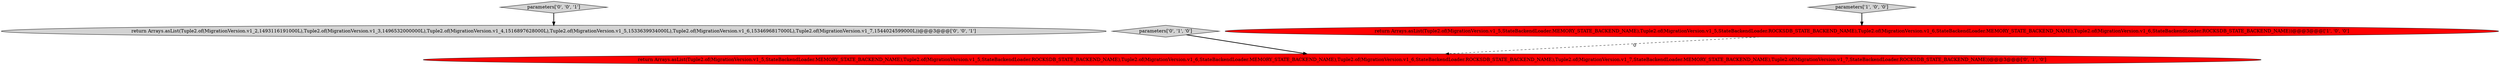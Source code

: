 digraph {
5 [style = filled, label = "parameters['0', '0', '1']", fillcolor = lightgray, shape = diamond image = "AAA0AAABBB3BBB"];
4 [style = filled, label = "return Arrays.asList(Tuple2.of(MigrationVersion.v1_2,1493116191000L),Tuple2.of(MigrationVersion.v1_3,1496532000000L),Tuple2.of(MigrationVersion.v1_4,1516897628000L),Tuple2.of(MigrationVersion.v1_5,1533639934000L),Tuple2.of(MigrationVersion.v1_6,1534696817000L),Tuple2.of(MigrationVersion.v1_7,1544024599000L))@@@3@@@['0', '0', '1']", fillcolor = lightgray, shape = ellipse image = "AAA0AAABBB3BBB"];
3 [style = filled, label = "return Arrays.asList(Tuple2.of(MigrationVersion.v1_5,StateBackendLoader.MEMORY_STATE_BACKEND_NAME),Tuple2.of(MigrationVersion.v1_5,StateBackendLoader.ROCKSDB_STATE_BACKEND_NAME),Tuple2.of(MigrationVersion.v1_6,StateBackendLoader.MEMORY_STATE_BACKEND_NAME),Tuple2.of(MigrationVersion.v1_6,StateBackendLoader.ROCKSDB_STATE_BACKEND_NAME),Tuple2.of(MigrationVersion.v1_7,StateBackendLoader.MEMORY_STATE_BACKEND_NAME),Tuple2.of(MigrationVersion.v1_7,StateBackendLoader.ROCKSDB_STATE_BACKEND_NAME))@@@3@@@['0', '1', '0']", fillcolor = red, shape = ellipse image = "AAA1AAABBB2BBB"];
0 [style = filled, label = "parameters['1', '0', '0']", fillcolor = lightgray, shape = diamond image = "AAA0AAABBB1BBB"];
2 [style = filled, label = "parameters['0', '1', '0']", fillcolor = lightgray, shape = diamond image = "AAA0AAABBB2BBB"];
1 [style = filled, label = "return Arrays.asList(Tuple2.of(MigrationVersion.v1_5,StateBackendLoader.MEMORY_STATE_BACKEND_NAME),Tuple2.of(MigrationVersion.v1_5,StateBackendLoader.ROCKSDB_STATE_BACKEND_NAME),Tuple2.of(MigrationVersion.v1_6,StateBackendLoader.MEMORY_STATE_BACKEND_NAME),Tuple2.of(MigrationVersion.v1_6,StateBackendLoader.ROCKSDB_STATE_BACKEND_NAME))@@@3@@@['1', '0', '0']", fillcolor = red, shape = ellipse image = "AAA1AAABBB1BBB"];
5->4 [style = bold, label=""];
2->3 [style = bold, label=""];
1->3 [style = dashed, label="0"];
0->1 [style = bold, label=""];
}

